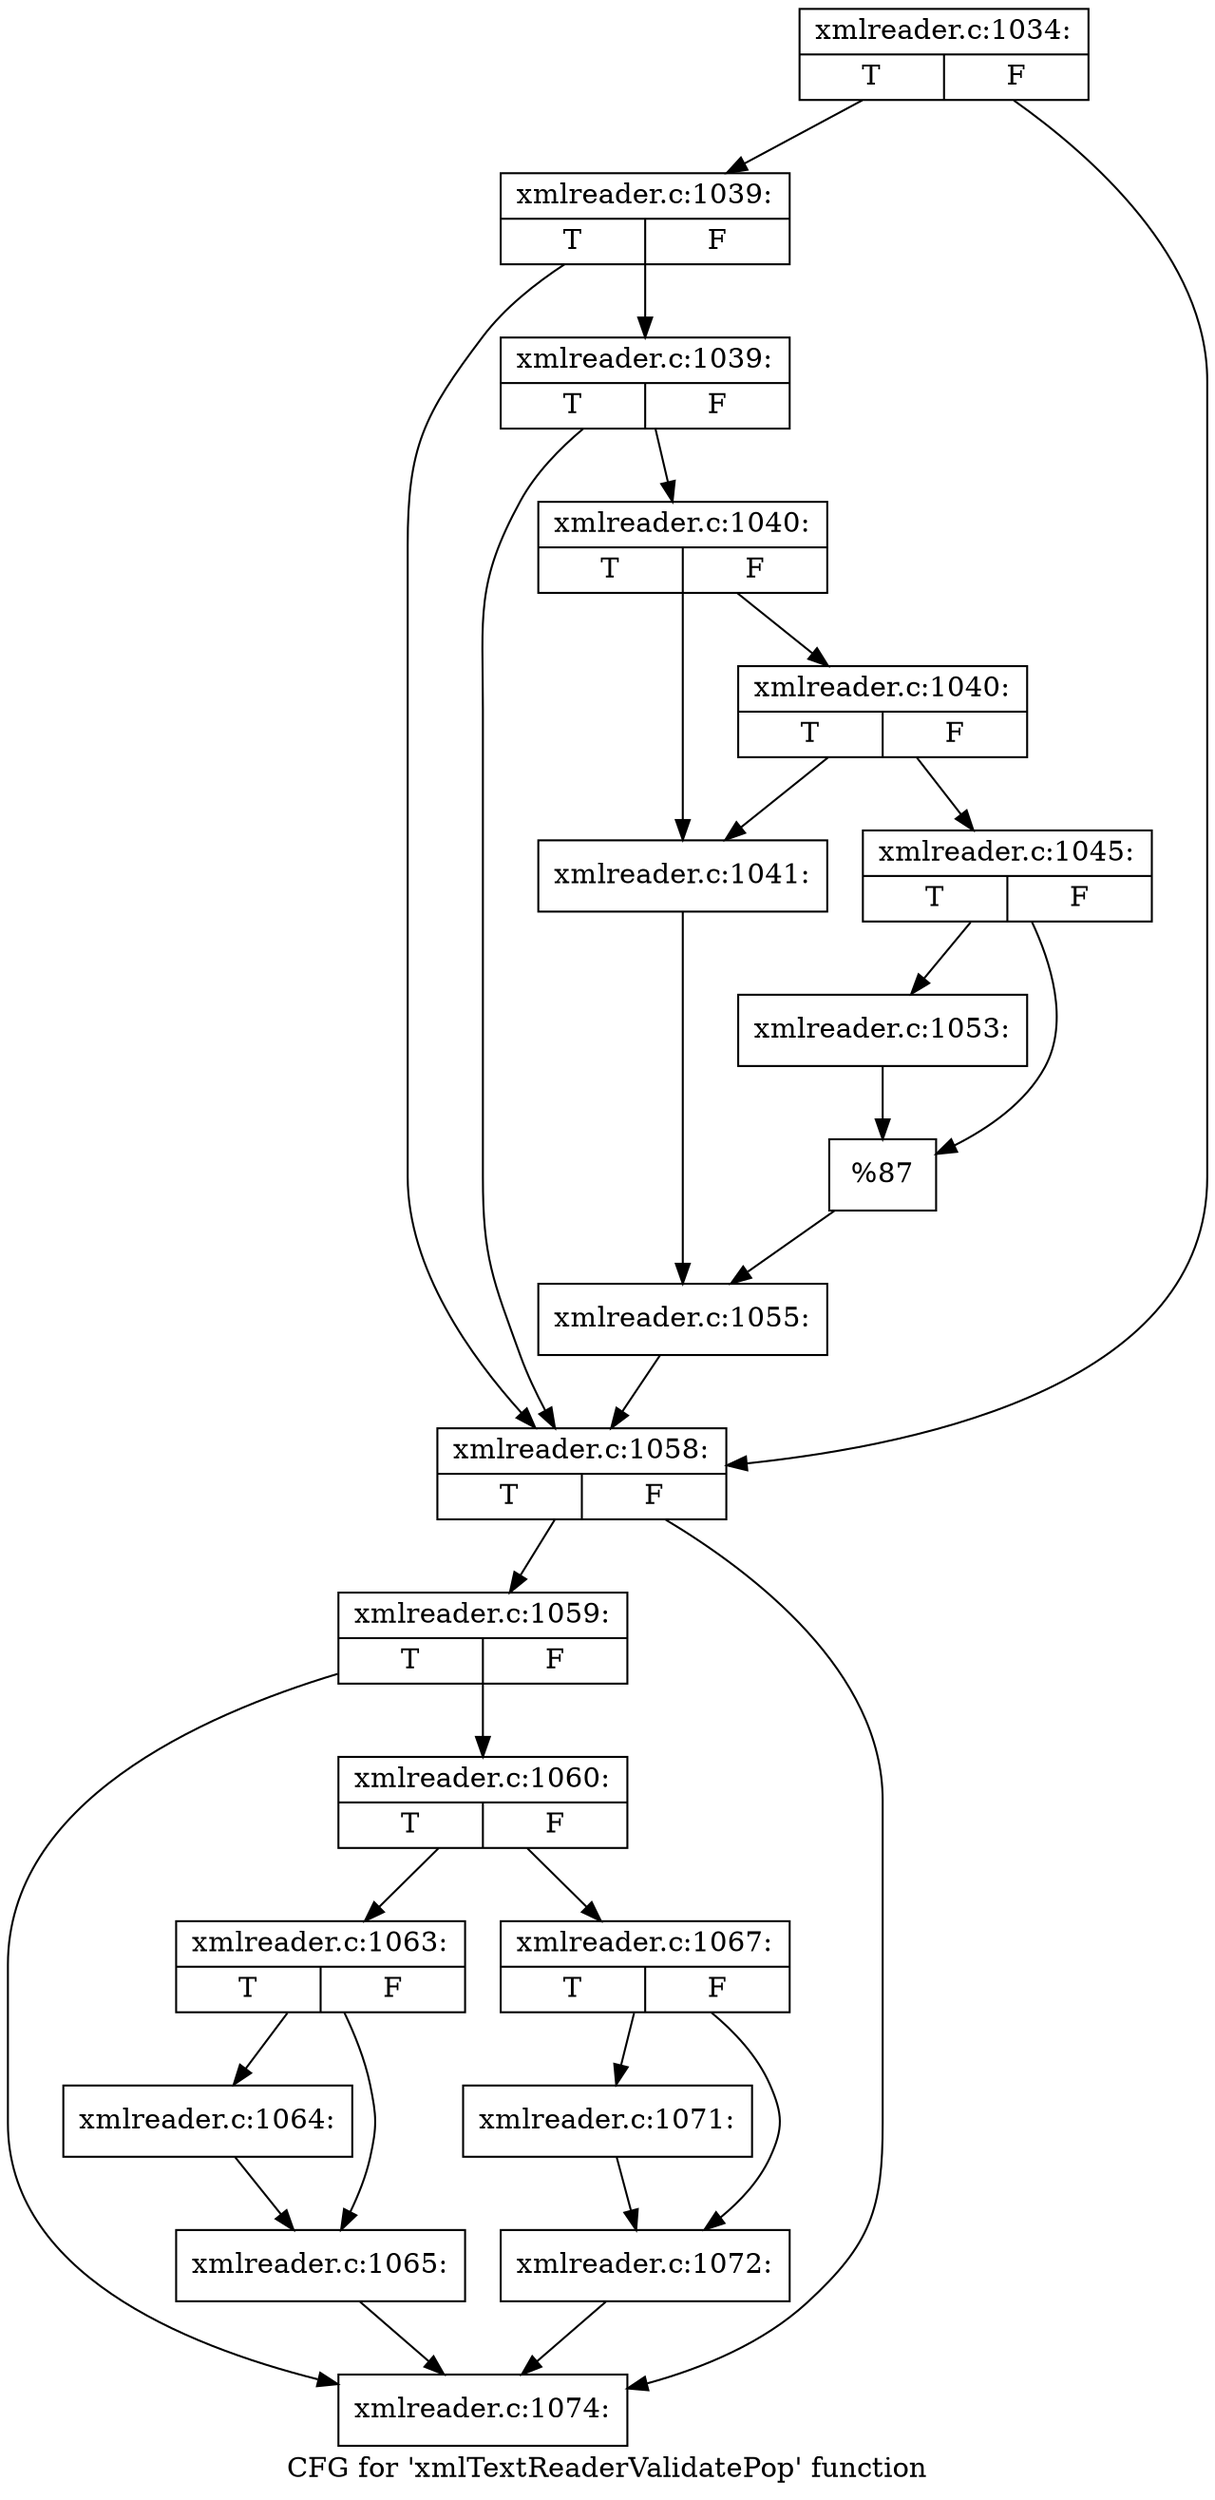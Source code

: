 digraph "CFG for 'xmlTextReaderValidatePop' function" {
	label="CFG for 'xmlTextReaderValidatePop' function";

	Node0x4944270 [shape=record,label="{xmlreader.c:1034:|{<s0>T|<s1>F}}"];
	Node0x4944270 -> Node0x4955d80;
	Node0x4944270 -> Node0x4944800;
	Node0x4955d80 [shape=record,label="{xmlreader.c:1039:|{<s0>T|<s1>F}}"];
	Node0x4955d80 -> Node0x4955d30;
	Node0x4955d80 -> Node0x4944800;
	Node0x4955d30 [shape=record,label="{xmlreader.c:1039:|{<s0>T|<s1>F}}"];
	Node0x4955d30 -> Node0x49447b0;
	Node0x4955d30 -> Node0x4944800;
	Node0x49447b0 [shape=record,label="{xmlreader.c:1040:|{<s0>T|<s1>F}}"];
	Node0x49447b0 -> Node0x47d5490;
	Node0x49447b0 -> Node0x47d5580;
	Node0x47d5580 [shape=record,label="{xmlreader.c:1040:|{<s0>T|<s1>F}}"];
	Node0x47d5580 -> Node0x47d5490;
	Node0x47d5580 -> Node0x47d5530;
	Node0x47d5490 [shape=record,label="{xmlreader.c:1041:}"];
	Node0x47d5490 -> Node0x47d54e0;
	Node0x47d5530 [shape=record,label="{xmlreader.c:1045:|{<s0>T|<s1>F}}"];
	Node0x47d5530 -> Node0x4958fe0;
	Node0x47d5530 -> Node0x495b2f0;
	Node0x4958fe0 [shape=record,label="{xmlreader.c:1053:}"];
	Node0x4958fe0 -> Node0x495b2f0;
	Node0x495b2f0 [shape=record,label="{%87}"];
	Node0x495b2f0 -> Node0x47d54e0;
	Node0x47d54e0 [shape=record,label="{xmlreader.c:1055:}"];
	Node0x47d54e0 -> Node0x4944800;
	Node0x4944800 [shape=record,label="{xmlreader.c:1058:|{<s0>T|<s1>F}}"];
	Node0x4944800 -> Node0x495bac0;
	Node0x4944800 -> Node0x495ba70;
	Node0x495bac0 [shape=record,label="{xmlreader.c:1059:|{<s0>T|<s1>F}}"];
	Node0x495bac0 -> Node0x495ba20;
	Node0x495bac0 -> Node0x495ba70;
	Node0x495ba20 [shape=record,label="{xmlreader.c:1060:|{<s0>T|<s1>F}}"];
	Node0x495ba20 -> Node0x495c560;
	Node0x495ba20 -> Node0x495c5b0;
	Node0x495c560 [shape=record,label="{xmlreader.c:1063:|{<s0>T|<s1>F}}"];
	Node0x495c560 -> Node0x495c9c0;
	Node0x495c560 -> Node0x495ca10;
	Node0x495c9c0 [shape=record,label="{xmlreader.c:1064:}"];
	Node0x495c9c0 -> Node0x495ca10;
	Node0x495ca10 [shape=record,label="{xmlreader.c:1065:}"];
	Node0x495ca10 -> Node0x495ba70;
	Node0x495c5b0 [shape=record,label="{xmlreader.c:1067:|{<s0>T|<s1>F}}"];
	Node0x495c5b0 -> Node0x495d6e0;
	Node0x495c5b0 -> Node0x495da10;
	Node0x495d6e0 [shape=record,label="{xmlreader.c:1071:}"];
	Node0x495d6e0 -> Node0x495da10;
	Node0x495da10 [shape=record,label="{xmlreader.c:1072:}"];
	Node0x495da10 -> Node0x495ba70;
	Node0x495ba70 [shape=record,label="{xmlreader.c:1074:}"];
}
